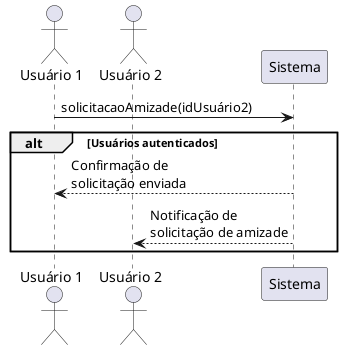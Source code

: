@startuml
actor Usuario1 as "Usuário 1"
actor Usuario2 as "Usuário 2"


Usuario1 -> Sistema: solicitacaoAmizade(idUsuário2)

alt Usuários autenticados
    Sistema --> Usuario1: Confirmação de \nsolicitação enviada

    Sistema --> Usuario2: Notificação de\nsolicitação de amizade
end

@enduml